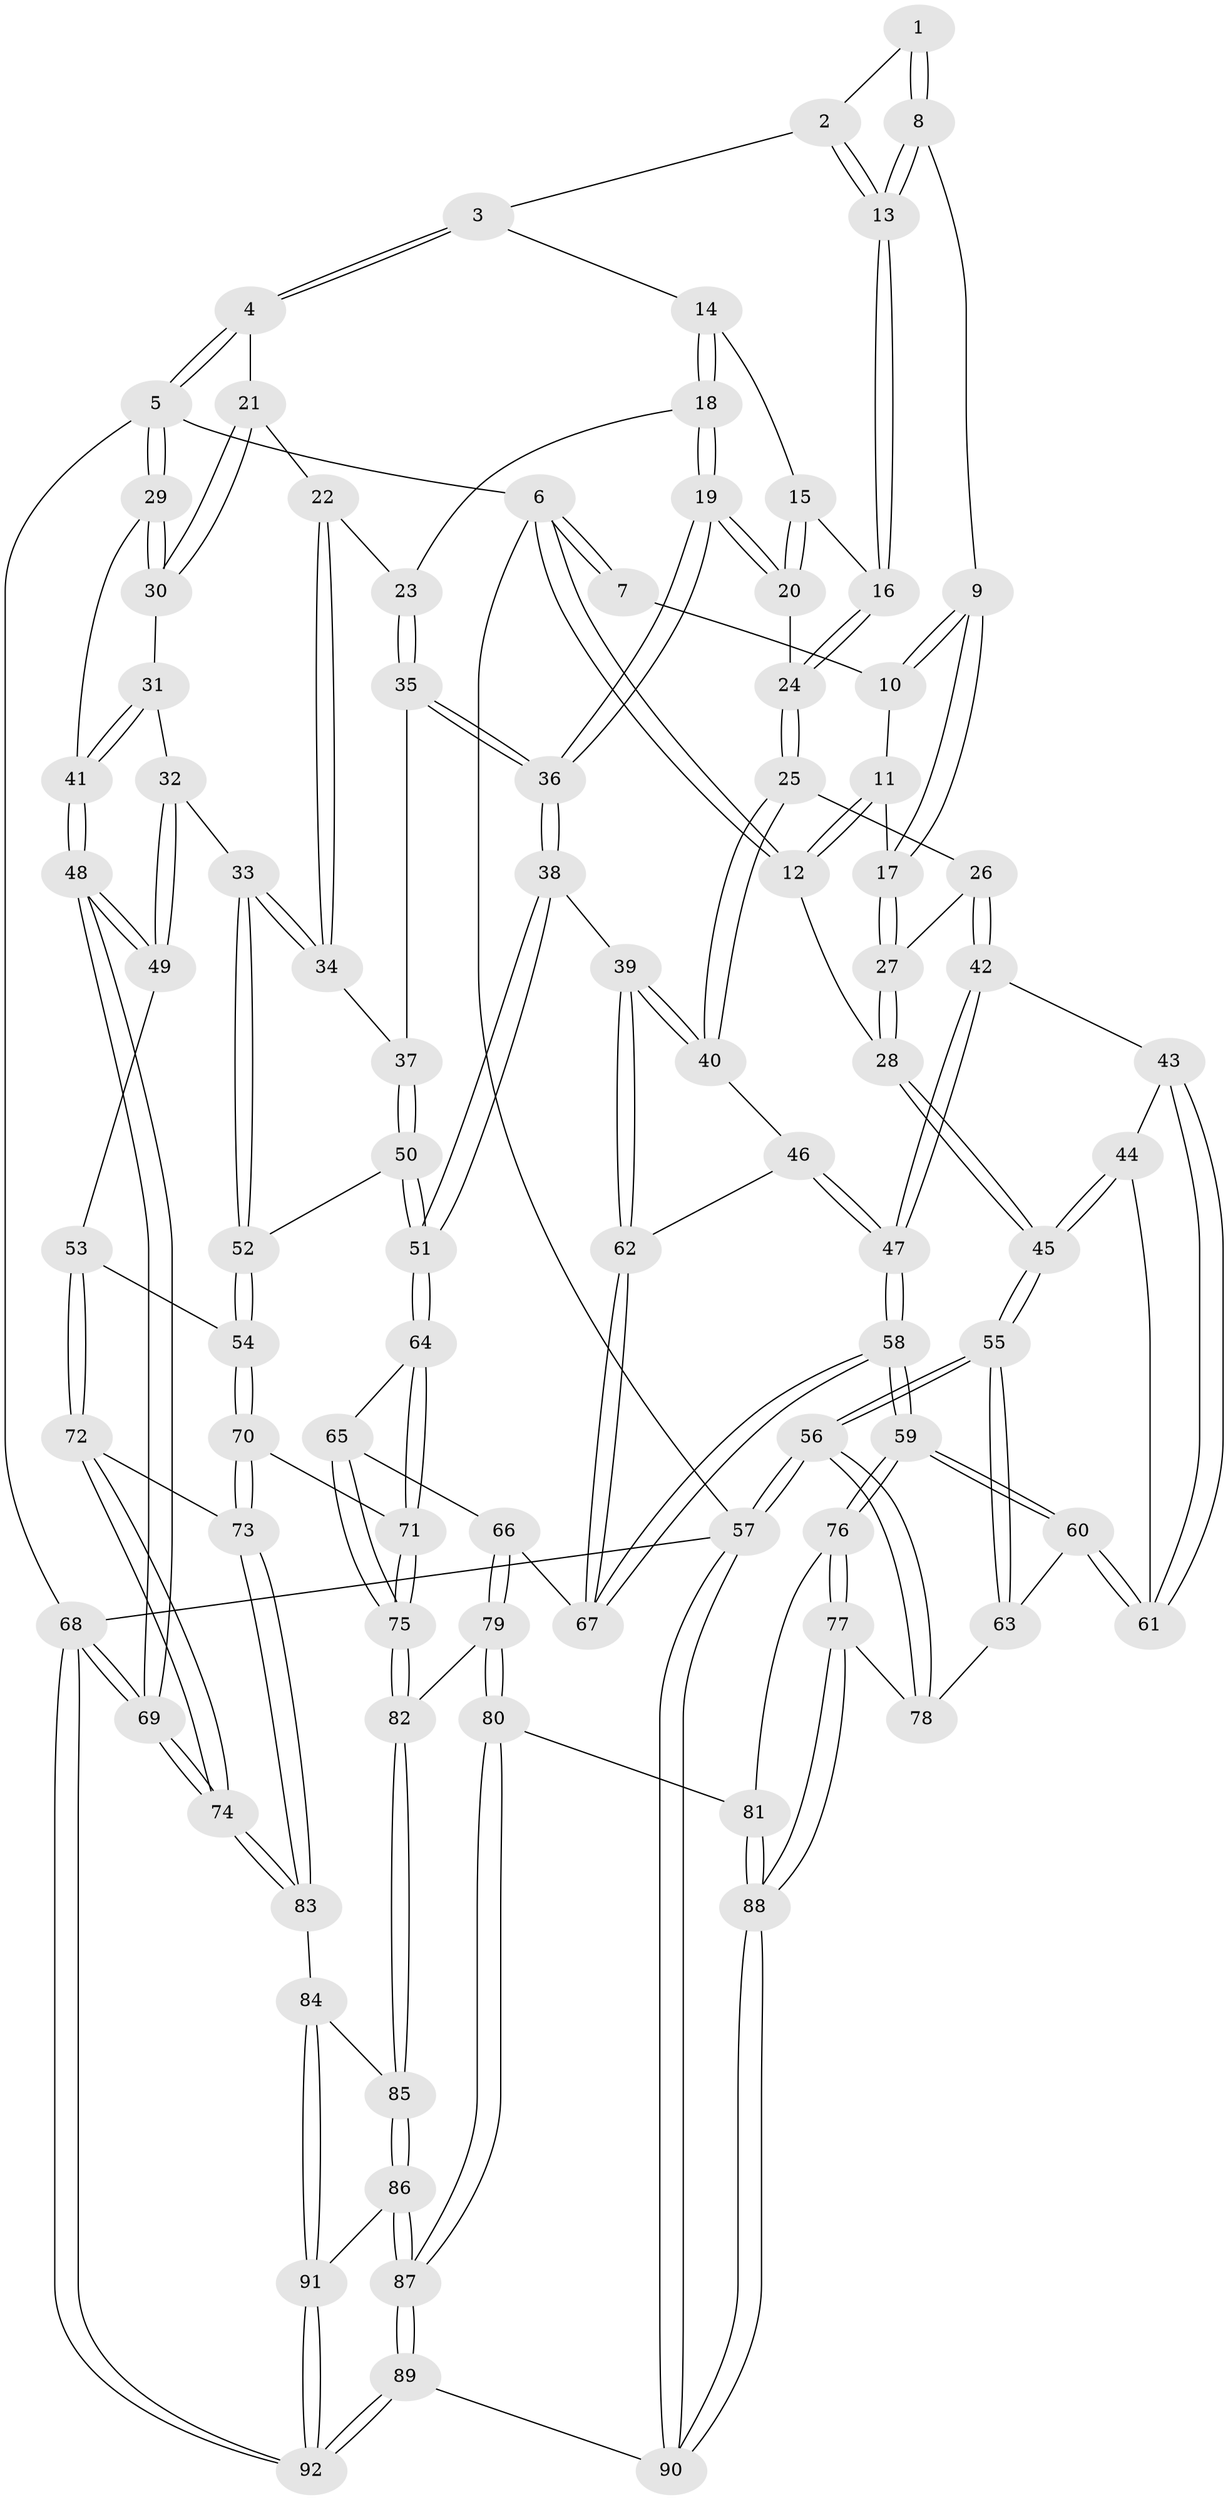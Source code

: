 // coarse degree distribution, {2: 0.03636363636363636, 3: 0.18181818181818182, 4: 0.45454545454545453, 5: 0.2, 6: 0.10909090909090909, 7: 0.01818181818181818}
// Generated by graph-tools (version 1.1) at 2025/52/02/27/25 19:52:35]
// undirected, 92 vertices, 227 edges
graph export_dot {
graph [start="1"]
  node [color=gray90,style=filled];
  1 [pos="+0.2422427949100924+0"];
  2 [pos="+0.4959329948067314+0"];
  3 [pos="+0.5458794734343753+0"];
  4 [pos="+0.7603521145679041+0"];
  5 [pos="+1+0"];
  6 [pos="+0+0"];
  7 [pos="+0.18304083259881226+0"];
  8 [pos="+0.26509140160022143+0.10328459353578663"];
  9 [pos="+0.24513548770709667+0.10405201464210954"];
  10 [pos="+0.1874472699916535+0"];
  11 [pos="+0.17097170721384977+0.0970320734799859"];
  12 [pos="+0+0.009880655804806534"];
  13 [pos="+0.2854524824075067+0.11000041775503727"];
  14 [pos="+0.4522366341737086+0.11493387007377909"];
  15 [pos="+0.4422480267628047+0.11871585607366257"];
  16 [pos="+0.3192691398875674+0.15268402806305317"];
  17 [pos="+0.19780924348627507+0.1109857914487629"];
  18 [pos="+0.5104290661619353+0.2168609884637226"];
  19 [pos="+0.44822645413151124+0.28668523928903217"];
  20 [pos="+0.38941480702612313+0.27444383192180366"];
  21 [pos="+0.7524980325103178+0.0790382440360335"];
  22 [pos="+0.7485441517688909+0.08512132141753913"];
  23 [pos="+0.599269301330905+0.20678479631815008"];
  24 [pos="+0.32782122476986625+0.2661399142340557"];
  25 [pos="+0.2880564333660468+0.3029309217945295"];
  26 [pos="+0.18262180179621146+0.31568884673915143"];
  27 [pos="+0.1718454049926365+0.20973411385622273"];
  28 [pos="+0+0.032377359349832685"];
  29 [pos="+1+0.2851572481132133"];
  30 [pos="+0.8371094202618538+0.1714806081995461"];
  31 [pos="+0.8790675884873695+0.3370232756592214"];
  32 [pos="+0.8659923014617876+0.36051506550647283"];
  33 [pos="+0.8086743723590596+0.38637985966270694"];
  34 [pos="+0.7229512012855926+0.36363259029186124"];
  35 [pos="+0.6069035356727603+0.3316622435777327"];
  36 [pos="+0.49860280435700866+0.40234004224289127"];
  37 [pos="+0.7051898265506258+0.3742570469529044"];
  38 [pos="+0.4937859235022402+0.4371511804159132"];
  39 [pos="+0.46745998615860224+0.4563949851813569"];
  40 [pos="+0.3247541945561125+0.39712984418962044"];
  41 [pos="+1+0.29319385482014565"];
  42 [pos="+0.11850098772664051+0.3609064490431522"];
  43 [pos="+0.11699366944641178+0.3607714885971986"];
  44 [pos="+0+0.24763095306878055"];
  45 [pos="+0+0.23142030964162835"];
  46 [pos="+0.29186943854294545+0.46400833013495485"];
  47 [pos="+0.2177102524171847+0.5530901094137247"];
  48 [pos="+1+0.46726170203941914"];
  49 [pos="+0.9662226493537497+0.5047446718186043"];
  50 [pos="+0.6657786278274682+0.47945043773673157"];
  51 [pos="+0.6289527537839638+0.5100074272018584"];
  52 [pos="+0.812041631049672+0.5145042705921211"];
  53 [pos="+0.9087255510449966+0.5469555505440865"];
  54 [pos="+0.8302655175011813+0.5389582850605487"];
  55 [pos="+0+0.6170888929196998"];
  56 [pos="+0+1"];
  57 [pos="+0+1"];
  58 [pos="+0.21892517908112197+0.569717488862239"];
  59 [pos="+0.2145729187904777+0.5867559637435953"];
  60 [pos="+0.024322142619468638+0.5724525393207894"];
  61 [pos="+0.03853784525711665+0.5141042878007885"];
  62 [pos="+0.44517446995690346+0.4981042384109691"];
  63 [pos="+0.0021145081949582585+0.5828220515298139"];
  64 [pos="+0.6309520024653692+0.5401047505115623"];
  65 [pos="+0.5578353109055431+0.6065262410677326"];
  66 [pos="+0.4523445111546078+0.6082829695140358"];
  67 [pos="+0.4397911803644211+0.5123940021937264"];
  68 [pos="+1+1"];
  69 [pos="+1+1"];
  70 [pos="+0.7452110754381305+0.6444889064454347"];
  71 [pos="+0.6714312779576728+0.5962928041333241"];
  72 [pos="+0.9174812906652559+0.6407815085096538"];
  73 [pos="+0.7600968409597455+0.7123324227499023"];
  74 [pos="+1+0.8249404016008102"];
  75 [pos="+0.5805471299077638+0.7209935815137276"];
  76 [pos="+0.23213494307651797+0.6653040817703745"];
  77 [pos="+0.14400954486289114+0.7453300173162337"];
  78 [pos="+0.10933483657894916+0.7594045657997472"];
  79 [pos="+0.4419419842987525+0.630818199688383"];
  80 [pos="+0.3618094709921601+0.7126063565358014"];
  81 [pos="+0.308225410013896+0.7056337293674683"];
  82 [pos="+0.5794046914774201+0.7277823479202002"];
  83 [pos="+0.7581989348097055+0.7291425647020684"];
  84 [pos="+0.7566024642695678+0.7311806308172053"];
  85 [pos="+0.579694726319699+0.7293041037939029"];
  86 [pos="+0.5039361390511963+0.8769908444772144"];
  87 [pos="+0.5022489219944433+0.8788695980982995"];
  88 [pos="+0.2621765832712813+0.9546917159944024"];
  89 [pos="+0.48941173044585173+1"];
  90 [pos="+0.28394562456565164+1"];
  91 [pos="+0.7430273463905251+0.8005556652735274"];
  92 [pos="+0.8667709535796505+1"];
  1 -- 2;
  1 -- 8;
  1 -- 8;
  2 -- 3;
  2 -- 13;
  2 -- 13;
  3 -- 4;
  3 -- 4;
  3 -- 14;
  4 -- 5;
  4 -- 5;
  4 -- 21;
  5 -- 6;
  5 -- 29;
  5 -- 29;
  5 -- 68;
  6 -- 7;
  6 -- 7;
  6 -- 12;
  6 -- 12;
  6 -- 57;
  7 -- 10;
  8 -- 9;
  8 -- 13;
  8 -- 13;
  9 -- 10;
  9 -- 10;
  9 -- 17;
  9 -- 17;
  10 -- 11;
  11 -- 12;
  11 -- 12;
  11 -- 17;
  12 -- 28;
  13 -- 16;
  13 -- 16;
  14 -- 15;
  14 -- 18;
  14 -- 18;
  15 -- 16;
  15 -- 20;
  15 -- 20;
  16 -- 24;
  16 -- 24;
  17 -- 27;
  17 -- 27;
  18 -- 19;
  18 -- 19;
  18 -- 23;
  19 -- 20;
  19 -- 20;
  19 -- 36;
  19 -- 36;
  20 -- 24;
  21 -- 22;
  21 -- 30;
  21 -- 30;
  22 -- 23;
  22 -- 34;
  22 -- 34;
  23 -- 35;
  23 -- 35;
  24 -- 25;
  24 -- 25;
  25 -- 26;
  25 -- 40;
  25 -- 40;
  26 -- 27;
  26 -- 42;
  26 -- 42;
  27 -- 28;
  27 -- 28;
  28 -- 45;
  28 -- 45;
  29 -- 30;
  29 -- 30;
  29 -- 41;
  30 -- 31;
  31 -- 32;
  31 -- 41;
  31 -- 41;
  32 -- 33;
  32 -- 49;
  32 -- 49;
  33 -- 34;
  33 -- 34;
  33 -- 52;
  33 -- 52;
  34 -- 37;
  35 -- 36;
  35 -- 36;
  35 -- 37;
  36 -- 38;
  36 -- 38;
  37 -- 50;
  37 -- 50;
  38 -- 39;
  38 -- 51;
  38 -- 51;
  39 -- 40;
  39 -- 40;
  39 -- 62;
  39 -- 62;
  40 -- 46;
  41 -- 48;
  41 -- 48;
  42 -- 43;
  42 -- 47;
  42 -- 47;
  43 -- 44;
  43 -- 61;
  43 -- 61;
  44 -- 45;
  44 -- 45;
  44 -- 61;
  45 -- 55;
  45 -- 55;
  46 -- 47;
  46 -- 47;
  46 -- 62;
  47 -- 58;
  47 -- 58;
  48 -- 49;
  48 -- 49;
  48 -- 69;
  48 -- 69;
  49 -- 53;
  50 -- 51;
  50 -- 51;
  50 -- 52;
  51 -- 64;
  51 -- 64;
  52 -- 54;
  52 -- 54;
  53 -- 54;
  53 -- 72;
  53 -- 72;
  54 -- 70;
  54 -- 70;
  55 -- 56;
  55 -- 56;
  55 -- 63;
  55 -- 63;
  56 -- 57;
  56 -- 57;
  56 -- 78;
  56 -- 78;
  57 -- 90;
  57 -- 90;
  57 -- 68;
  58 -- 59;
  58 -- 59;
  58 -- 67;
  58 -- 67;
  59 -- 60;
  59 -- 60;
  59 -- 76;
  59 -- 76;
  60 -- 61;
  60 -- 61;
  60 -- 63;
  62 -- 67;
  62 -- 67;
  63 -- 78;
  64 -- 65;
  64 -- 71;
  64 -- 71;
  65 -- 66;
  65 -- 75;
  65 -- 75;
  66 -- 67;
  66 -- 79;
  66 -- 79;
  68 -- 69;
  68 -- 69;
  68 -- 92;
  68 -- 92;
  69 -- 74;
  69 -- 74;
  70 -- 71;
  70 -- 73;
  70 -- 73;
  71 -- 75;
  71 -- 75;
  72 -- 73;
  72 -- 74;
  72 -- 74;
  73 -- 83;
  73 -- 83;
  74 -- 83;
  74 -- 83;
  75 -- 82;
  75 -- 82;
  76 -- 77;
  76 -- 77;
  76 -- 81;
  77 -- 78;
  77 -- 88;
  77 -- 88;
  79 -- 80;
  79 -- 80;
  79 -- 82;
  80 -- 81;
  80 -- 87;
  80 -- 87;
  81 -- 88;
  81 -- 88;
  82 -- 85;
  82 -- 85;
  83 -- 84;
  84 -- 85;
  84 -- 91;
  84 -- 91;
  85 -- 86;
  85 -- 86;
  86 -- 87;
  86 -- 87;
  86 -- 91;
  87 -- 89;
  87 -- 89;
  88 -- 90;
  88 -- 90;
  89 -- 90;
  89 -- 92;
  89 -- 92;
  91 -- 92;
  91 -- 92;
}
